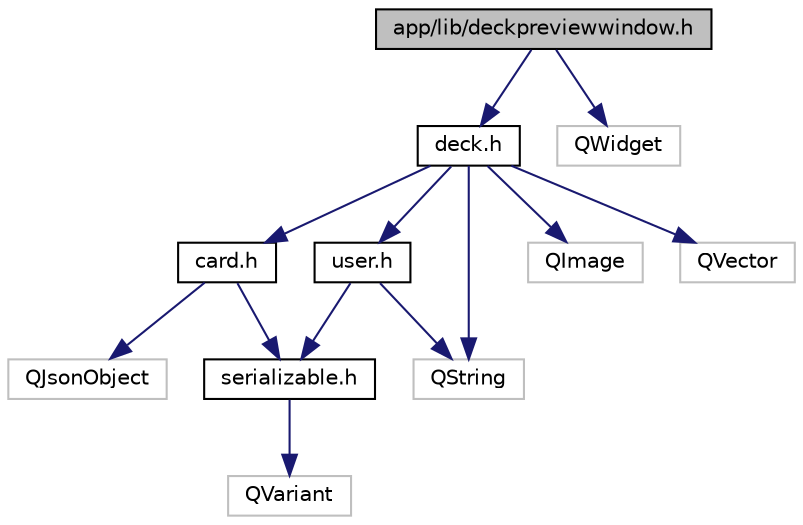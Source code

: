 digraph "app/lib/deckpreviewwindow.h"
{
 // LATEX_PDF_SIZE
  edge [fontname="Helvetica",fontsize="10",labelfontname="Helvetica",labelfontsize="10"];
  node [fontname="Helvetica",fontsize="10",shape=record];
  Node1 [label="app/lib/deckpreviewwindow.h",height=0.2,width=0.4,color="black", fillcolor="grey75", style="filled", fontcolor="black",tooltip=" "];
  Node1 -> Node2 [color="midnightblue",fontsize="10",style="solid"];
  Node2 [label="deck.h",height=0.2,width=0.4,color="black", fillcolor="white", style="filled",URL="$deck_8h.html",tooltip=" "];
  Node2 -> Node3 [color="midnightblue",fontsize="10",style="solid"];
  Node3 [label="card.h",height=0.2,width=0.4,color="black", fillcolor="white", style="filled",URL="$card_8h.html",tooltip=" "];
  Node3 -> Node4 [color="midnightblue",fontsize="10",style="solid"];
  Node4 [label="serializable.h",height=0.2,width=0.4,color="black", fillcolor="white", style="filled",URL="$serializable_8h.html",tooltip=" "];
  Node4 -> Node5 [color="midnightblue",fontsize="10",style="solid"];
  Node5 [label="QVariant",height=0.2,width=0.4,color="grey75", fillcolor="white", style="filled",tooltip=" "];
  Node3 -> Node6 [color="midnightblue",fontsize="10",style="solid"];
  Node6 [label="QJsonObject",height=0.2,width=0.4,color="grey75", fillcolor="white", style="filled",tooltip=" "];
  Node2 -> Node7 [color="midnightblue",fontsize="10",style="solid"];
  Node7 [label="user.h",height=0.2,width=0.4,color="black", fillcolor="white", style="filled",URL="$user_8h.html",tooltip=" "];
  Node7 -> Node4 [color="midnightblue",fontsize="10",style="solid"];
  Node7 -> Node8 [color="midnightblue",fontsize="10",style="solid"];
  Node8 [label="QString",height=0.2,width=0.4,color="grey75", fillcolor="white", style="filled",tooltip=" "];
  Node2 -> Node9 [color="midnightblue",fontsize="10",style="solid"];
  Node9 [label="QImage",height=0.2,width=0.4,color="grey75", fillcolor="white", style="filled",tooltip=" "];
  Node2 -> Node8 [color="midnightblue",fontsize="10",style="solid"];
  Node2 -> Node10 [color="midnightblue",fontsize="10",style="solid"];
  Node10 [label="QVector",height=0.2,width=0.4,color="grey75", fillcolor="white", style="filled",tooltip=" "];
  Node1 -> Node11 [color="midnightblue",fontsize="10",style="solid"];
  Node11 [label="QWidget",height=0.2,width=0.4,color="grey75", fillcolor="white", style="filled",tooltip=" "];
}

